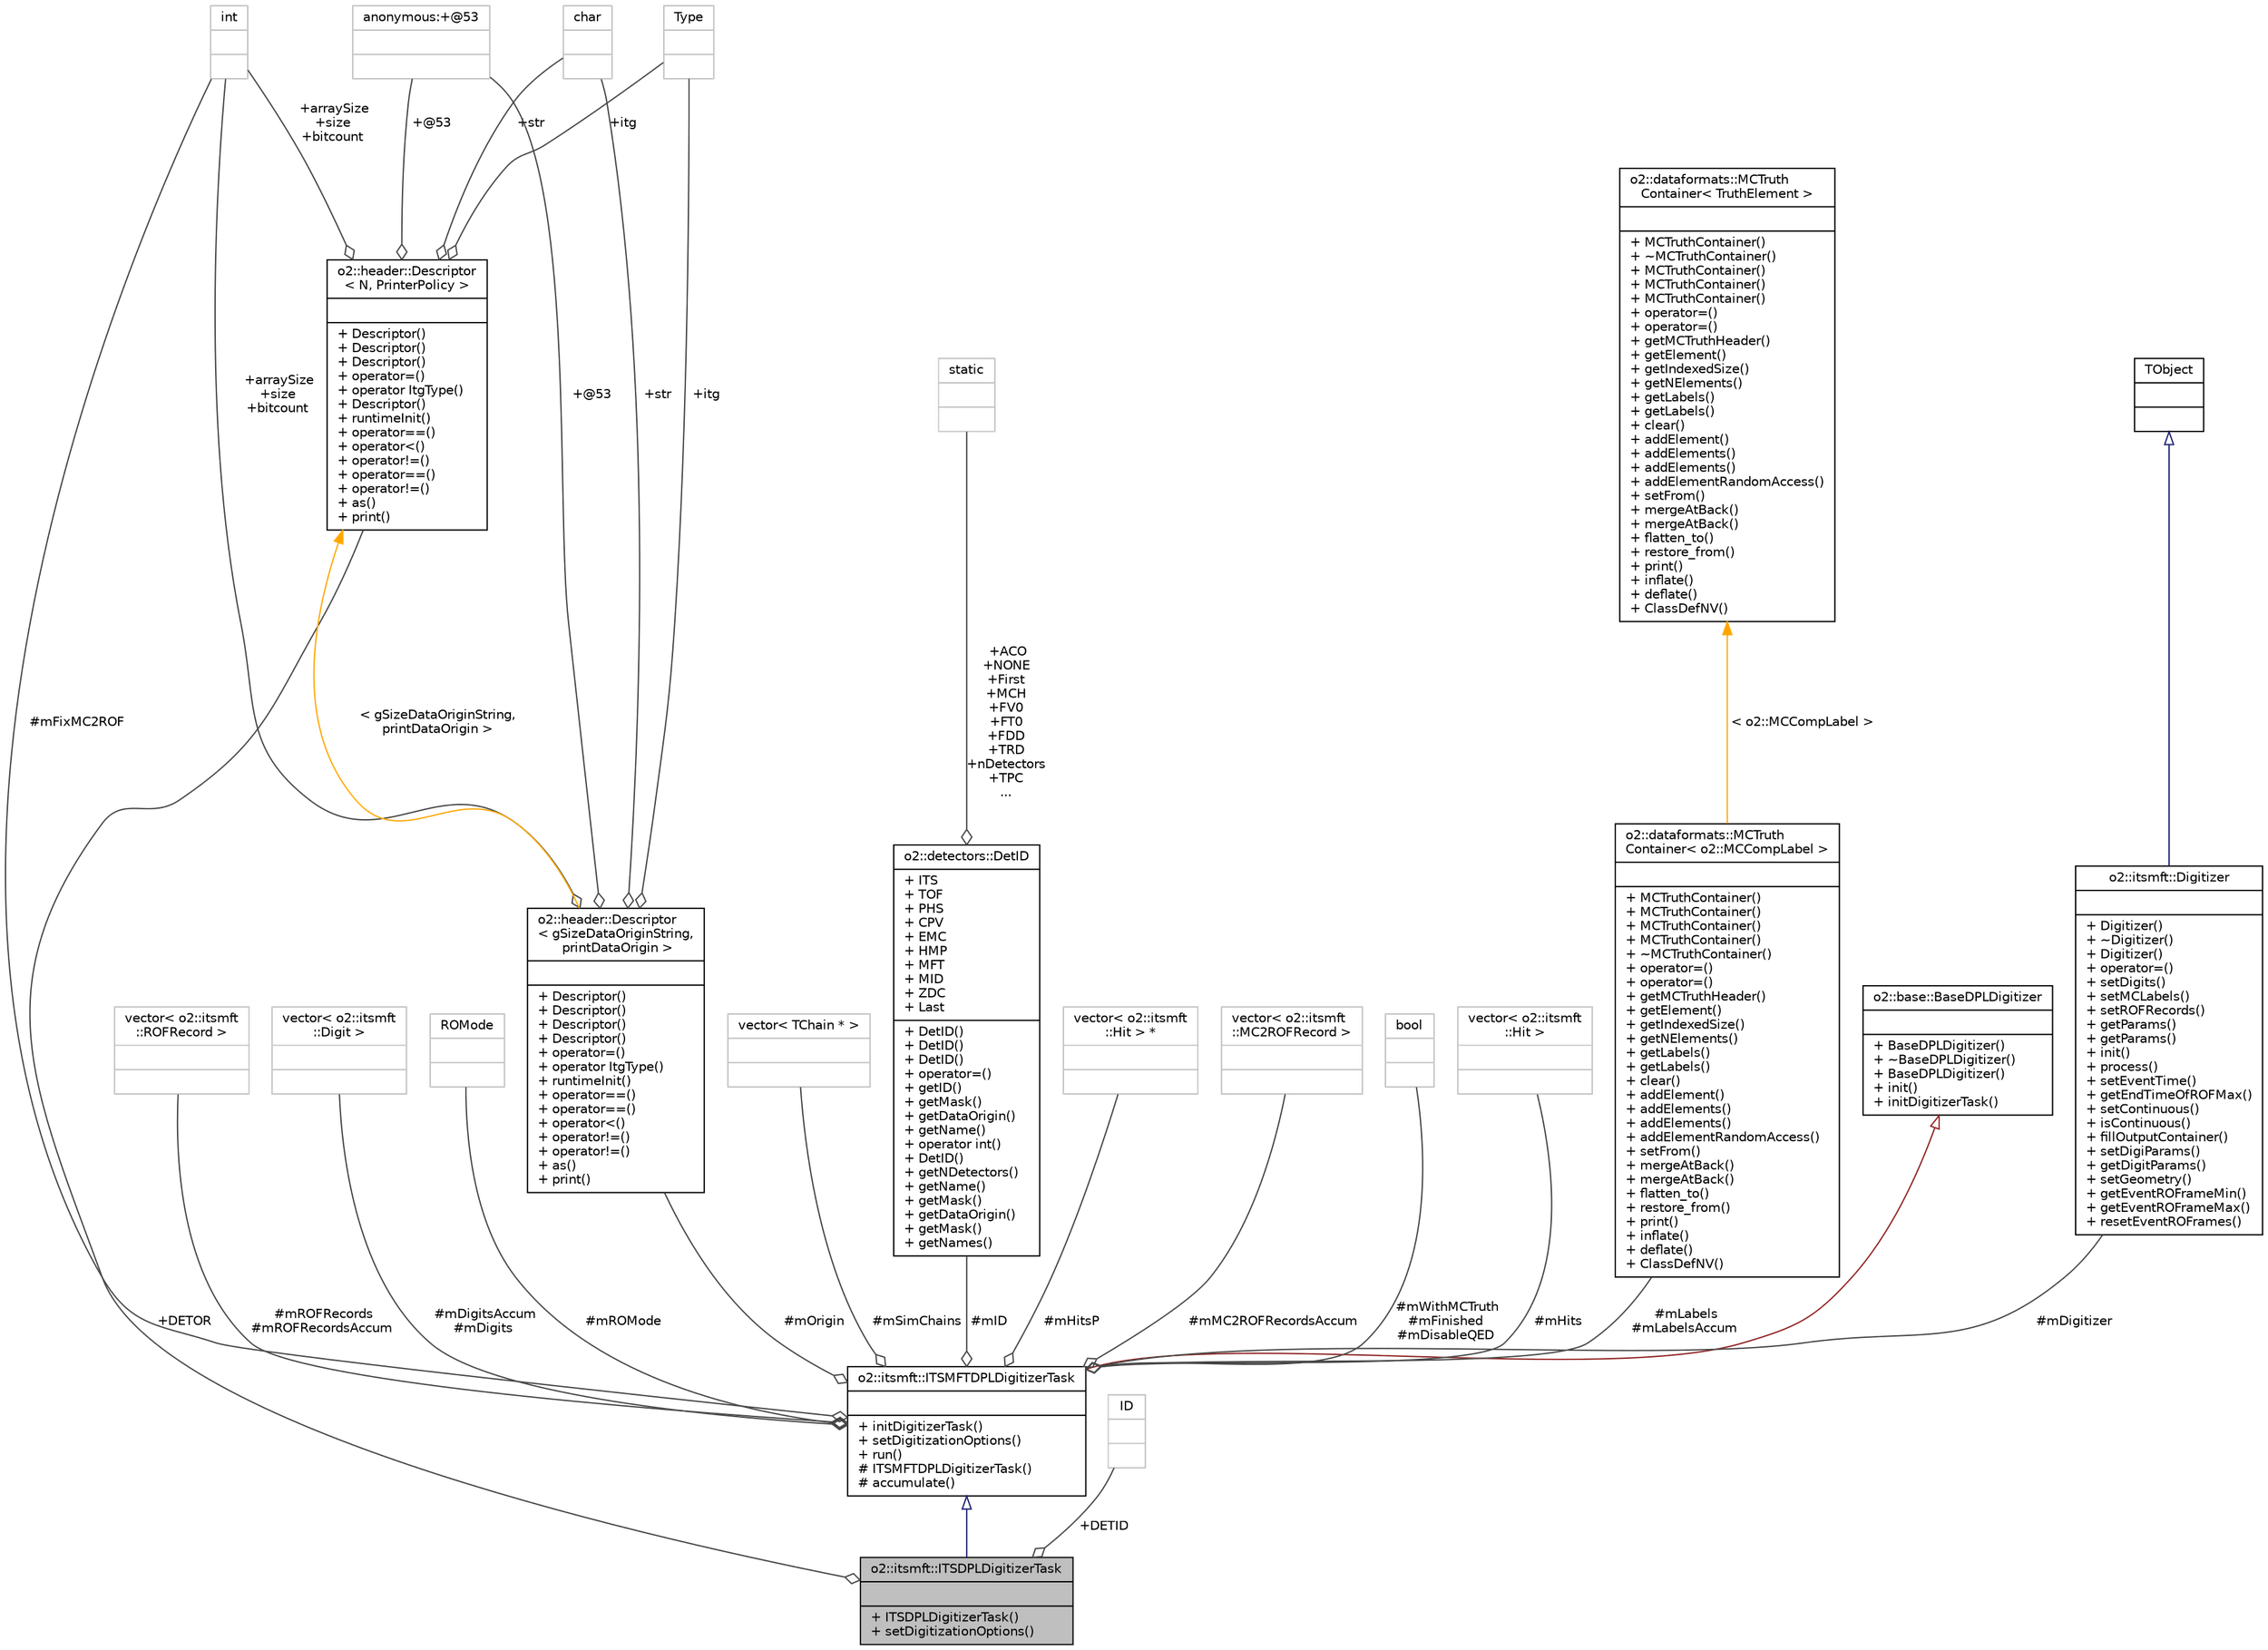 digraph "o2::itsmft::ITSDPLDigitizerTask"
{
 // INTERACTIVE_SVG=YES
  bgcolor="transparent";
  edge [fontname="Helvetica",fontsize="10",labelfontname="Helvetica",labelfontsize="10"];
  node [fontname="Helvetica",fontsize="10",shape=record];
  Node3 [label="{o2::itsmft::ITSDPLDigitizerTask\n||+ ITSDPLDigitizerTask()\l+ setDigitizationOptions()\l}",height=0.2,width=0.4,color="black", fillcolor="grey75", style="filled", fontcolor="black"];
  Node4 -> Node3 [dir="back",color="midnightblue",fontsize="10",style="solid",arrowtail="onormal",fontname="Helvetica"];
  Node4 [label="{o2::itsmft::ITSMFTDPLDigitizerTask\n||+ initDigitizerTask()\l+ setDigitizationOptions()\l+ run()\l# ITSMFTDPLDigitizerTask()\l# accumulate()\l}",height=0.2,width=0.4,color="black",URL="$dd/d3a/classo2_1_1itsmft_1_1ITSMFTDPLDigitizerTask.html"];
  Node5 -> Node4 [dir="back",color="firebrick4",fontsize="10",style="solid",arrowtail="onormal",fontname="Helvetica"];
  Node5 [label="{o2::base::BaseDPLDigitizer\n||+ BaseDPLDigitizer()\l+ ~BaseDPLDigitizer()\l+ BaseDPLDigitizer()\l+ init()\l+ initDigitizerTask()\l}",height=0.2,width=0.4,color="black",URL="$de/de1/classo2_1_1base_1_1BaseDPLDigitizer.html"];
  Node6 -> Node4 [color="grey25",fontsize="10",style="solid",label=" #mDigitizer" ,arrowhead="odiamond",fontname="Helvetica"];
  Node6 [label="{o2::itsmft::Digitizer\n||+ Digitizer()\l+ ~Digitizer()\l+ Digitizer()\l+ operator=()\l+ setDigits()\l+ setMCLabels()\l+ setROFRecords()\l+ getParams()\l+ getParams()\l+ init()\l+ process()\l+ setEventTime()\l+ getEndTimeOfROFMax()\l+ setContinuous()\l+ isContinuous()\l+ fillOutputContainer()\l+ setDigiParams()\l+ getDigitParams()\l+ setGeometry()\l+ getEventROFrameMin()\l+ getEventROFrameMax()\l+ resetEventROFrames()\l}",height=0.2,width=0.4,color="black",URL="$d0/d77/classo2_1_1itsmft_1_1Digitizer.html"];
  Node7 -> Node6 [dir="back",color="midnightblue",fontsize="10",style="solid",arrowtail="onormal",fontname="Helvetica"];
  Node7 [label="{TObject\n||}",height=0.2,width=0.4,color="black",URL="$d5/d0f/classTObject.html"];
  Node8 -> Node4 [color="grey25",fontsize="10",style="solid",label=" #mROFRecords\n#mROFRecordsAccum" ,arrowhead="odiamond",fontname="Helvetica"];
  Node8 [label="{vector\< o2::itsmft\l::ROFRecord \>\n||}",height=0.2,width=0.4,color="grey75"];
  Node9 -> Node4 [color="grey25",fontsize="10",style="solid",label=" #mDigitsAccum\n#mDigits" ,arrowhead="odiamond",fontname="Helvetica"];
  Node9 [label="{vector\< o2::itsmft\l::Digit \>\n||}",height=0.2,width=0.4,color="grey75"];
  Node10 -> Node4 [color="grey25",fontsize="10",style="solid",label=" #mROMode" ,arrowhead="odiamond",fontname="Helvetica"];
  Node10 [label="{ROMode\n||}",height=0.2,width=0.4,color="grey75"];
  Node11 -> Node4 [color="grey25",fontsize="10",style="solid",label=" #mOrigin" ,arrowhead="odiamond",fontname="Helvetica"];
  Node11 [label="{o2::header::Descriptor\l\< gSizeDataOriginString,\l printDataOrigin \>\n||+ Descriptor()\l+ Descriptor()\l+ Descriptor()\l+ Descriptor()\l+ operator=()\l+ operator ItgType()\l+ runtimeInit()\l+ operator==()\l+ operator==()\l+ operator\<()\l+ operator!=()\l+ operator!=()\l+ as()\l+ print()\l}",height=0.2,width=0.4,color="black",URL="$d9/db3/structo2_1_1header_1_1Descriptor.html"];
  Node12 -> Node11 [color="grey25",fontsize="10",style="solid",label=" +itg" ,arrowhead="odiamond",fontname="Helvetica"];
  Node12 [label="{Type\n||}",height=0.2,width=0.4,color="grey75"];
  Node13 -> Node11 [color="grey25",fontsize="10",style="solid",label=" +str" ,arrowhead="odiamond",fontname="Helvetica"];
  Node13 [label="{char\n||}",height=0.2,width=0.4,color="grey75"];
  Node14 -> Node11 [color="grey25",fontsize="10",style="solid",label=" +arraySize\n+size\n+bitcount" ,arrowhead="odiamond",fontname="Helvetica"];
  Node14 [label="{int\n||}",height=0.2,width=0.4,color="grey75"];
  Node15 -> Node11 [color="grey25",fontsize="10",style="solid",label=" +@53" ,arrowhead="odiamond",fontname="Helvetica"];
  Node15 [label="{anonymous:+@53\n||}",height=0.2,width=0.4,color="grey75"];
  Node16 -> Node11 [dir="back",color="orange",fontsize="10",style="solid",label=" \< gSizeDataOriginString,\l printDataOrigin \>" ,fontname="Helvetica"];
  Node16 [label="{o2::header::Descriptor\l\< N, PrinterPolicy \>\n||+ Descriptor()\l+ Descriptor()\l+ Descriptor()\l+ operator=()\l+ operator ItgType()\l+ Descriptor()\l+ runtimeInit()\l+ operator==()\l+ operator\<()\l+ operator!=()\l+ operator==()\l+ operator!=()\l+ as()\l+ print()\l}",height=0.2,width=0.4,color="black",URL="$d9/db3/structo2_1_1header_1_1Descriptor.html"];
  Node12 -> Node16 [color="grey25",fontsize="10",style="solid",label=" +itg" ,arrowhead="odiamond",fontname="Helvetica"];
  Node13 -> Node16 [color="grey25",fontsize="10",style="solid",label=" +str" ,arrowhead="odiamond",fontname="Helvetica"];
  Node14 -> Node16 [color="grey25",fontsize="10",style="solid",label=" +arraySize\n+size\n+bitcount" ,arrowhead="odiamond",fontname="Helvetica"];
  Node15 -> Node16 [color="grey25",fontsize="10",style="solid",label=" +@53" ,arrowhead="odiamond",fontname="Helvetica"];
  Node17 -> Node4 [color="grey25",fontsize="10",style="solid",label=" #mID" ,arrowhead="odiamond",fontname="Helvetica"];
  Node17 [label="{o2::detectors::DetID\n|+ ITS\l+ TOF\l+ PHS\l+ CPV\l+ EMC\l+ HMP\l+ MFT\l+ MID\l+ ZDC\l+ Last\l|+ DetID()\l+ DetID()\l+ DetID()\l+ operator=()\l+ getID()\l+ getMask()\l+ getDataOrigin()\l+ getName()\l+ operator int()\l+ DetID()\l+ getNDetectors()\l+ getName()\l+ getMask()\l+ getDataOrigin()\l+ getMask()\l+ getNames()\l}",height=0.2,width=0.4,color="black",URL="$d6/dd5/classo2_1_1detectors_1_1DetID.html",tooltip="Static class with identifiers, bitmasks and names for ALICE detectors. "];
  Node18 -> Node17 [color="grey25",fontsize="10",style="solid",label=" +ACO\n+NONE\n+First\n+MCH\n+FV0\n+FT0\n+FDD\n+TRD\n+nDetectors\n+TPC\n..." ,arrowhead="odiamond",fontname="Helvetica"];
  Node18 [label="{static\n||}",height=0.2,width=0.4,color="grey75"];
  Node19 -> Node4 [color="grey25",fontsize="10",style="solid",label=" #mSimChains" ,arrowhead="odiamond",fontname="Helvetica"];
  Node19 [label="{vector\< TChain * \>\n||}",height=0.2,width=0.4,color="grey75"];
  Node20 -> Node4 [color="grey25",fontsize="10",style="solid",label=" #mLabels\n#mLabelsAccum" ,arrowhead="odiamond",fontname="Helvetica"];
  Node20 [label="{o2::dataformats::MCTruth\lContainer\< o2::MCCompLabel \>\n||+ MCTruthContainer()\l+ MCTruthContainer()\l+ MCTruthContainer()\l+ MCTruthContainer()\l+ ~MCTruthContainer()\l+ operator=()\l+ operator=()\l+ getMCTruthHeader()\l+ getElement()\l+ getIndexedSize()\l+ getNElements()\l+ getLabels()\l+ getLabels()\l+ clear()\l+ addElement()\l+ addElements()\l+ addElements()\l+ addElementRandomAccess()\l+ setFrom()\l+ mergeAtBack()\l+ mergeAtBack()\l+ flatten_to()\l+ restore_from()\l+ print()\l+ inflate()\l+ deflate()\l+ ClassDefNV()\l}",height=0.2,width=0.4,color="black",URL="$dc/daa/classo2_1_1dataformats_1_1MCTruthContainer.html"];
  Node21 -> Node20 [dir="back",color="orange",fontsize="10",style="solid",label=" \< o2::MCCompLabel \>" ,fontname="Helvetica"];
  Node21 [label="{o2::dataformats::MCTruth\lContainer\< TruthElement \>\n||+ MCTruthContainer()\l+ ~MCTruthContainer()\l+ MCTruthContainer()\l+ MCTruthContainer()\l+ MCTruthContainer()\l+ operator=()\l+ operator=()\l+ getMCTruthHeader()\l+ getElement()\l+ getIndexedSize()\l+ getNElements()\l+ getLabels()\l+ getLabels()\l+ clear()\l+ addElement()\l+ addElements()\l+ addElements()\l+ addElementRandomAccess()\l+ setFrom()\l+ mergeAtBack()\l+ mergeAtBack()\l+ flatten_to()\l+ restore_from()\l+ print()\l+ inflate()\l+ deflate()\l+ ClassDefNV()\l}",height=0.2,width=0.4,color="black",URL="$dc/daa/classo2_1_1dataformats_1_1MCTruthContainer.html",tooltip="A container to hold and manage MC truth information/labels. "];
  Node14 -> Node4 [color="grey25",fontsize="10",style="solid",label=" #mFixMC2ROF" ,arrowhead="odiamond",fontname="Helvetica"];
  Node22 -> Node4 [color="grey25",fontsize="10",style="solid",label=" #mHitsP" ,arrowhead="odiamond",fontname="Helvetica"];
  Node22 [label="{vector\< o2::itsmft\l::Hit \> *\n||}",height=0.2,width=0.4,color="grey75"];
  Node23 -> Node4 [color="grey25",fontsize="10",style="solid",label=" #mMC2ROFRecordsAccum" ,arrowhead="odiamond",fontname="Helvetica"];
  Node23 [label="{vector\< o2::itsmft\l::MC2ROFRecord \>\n||}",height=0.2,width=0.4,color="grey75"];
  Node24 -> Node4 [color="grey25",fontsize="10",style="solid",label=" #mWithMCTruth\n#mFinished\n#mDisableQED" ,arrowhead="odiamond",fontname="Helvetica"];
  Node24 [label="{bool\n||}",height=0.2,width=0.4,color="grey75"];
  Node25 -> Node4 [color="grey25",fontsize="10",style="solid",label=" #mHits" ,arrowhead="odiamond",fontname="Helvetica"];
  Node25 [label="{vector\< o2::itsmft\l::Hit \>\n||}",height=0.2,width=0.4,color="grey75"];
  Node26 -> Node3 [color="grey25",fontsize="10",style="solid",label=" +DETID" ,arrowhead="odiamond",fontname="Helvetica"];
  Node26 [label="{ID\n||}",height=0.2,width=0.4,color="grey75"];
  Node16 -> Node3 [color="grey25",fontsize="10",style="solid",label=" +DETOR" ,arrowhead="odiamond",fontname="Helvetica"];
}
